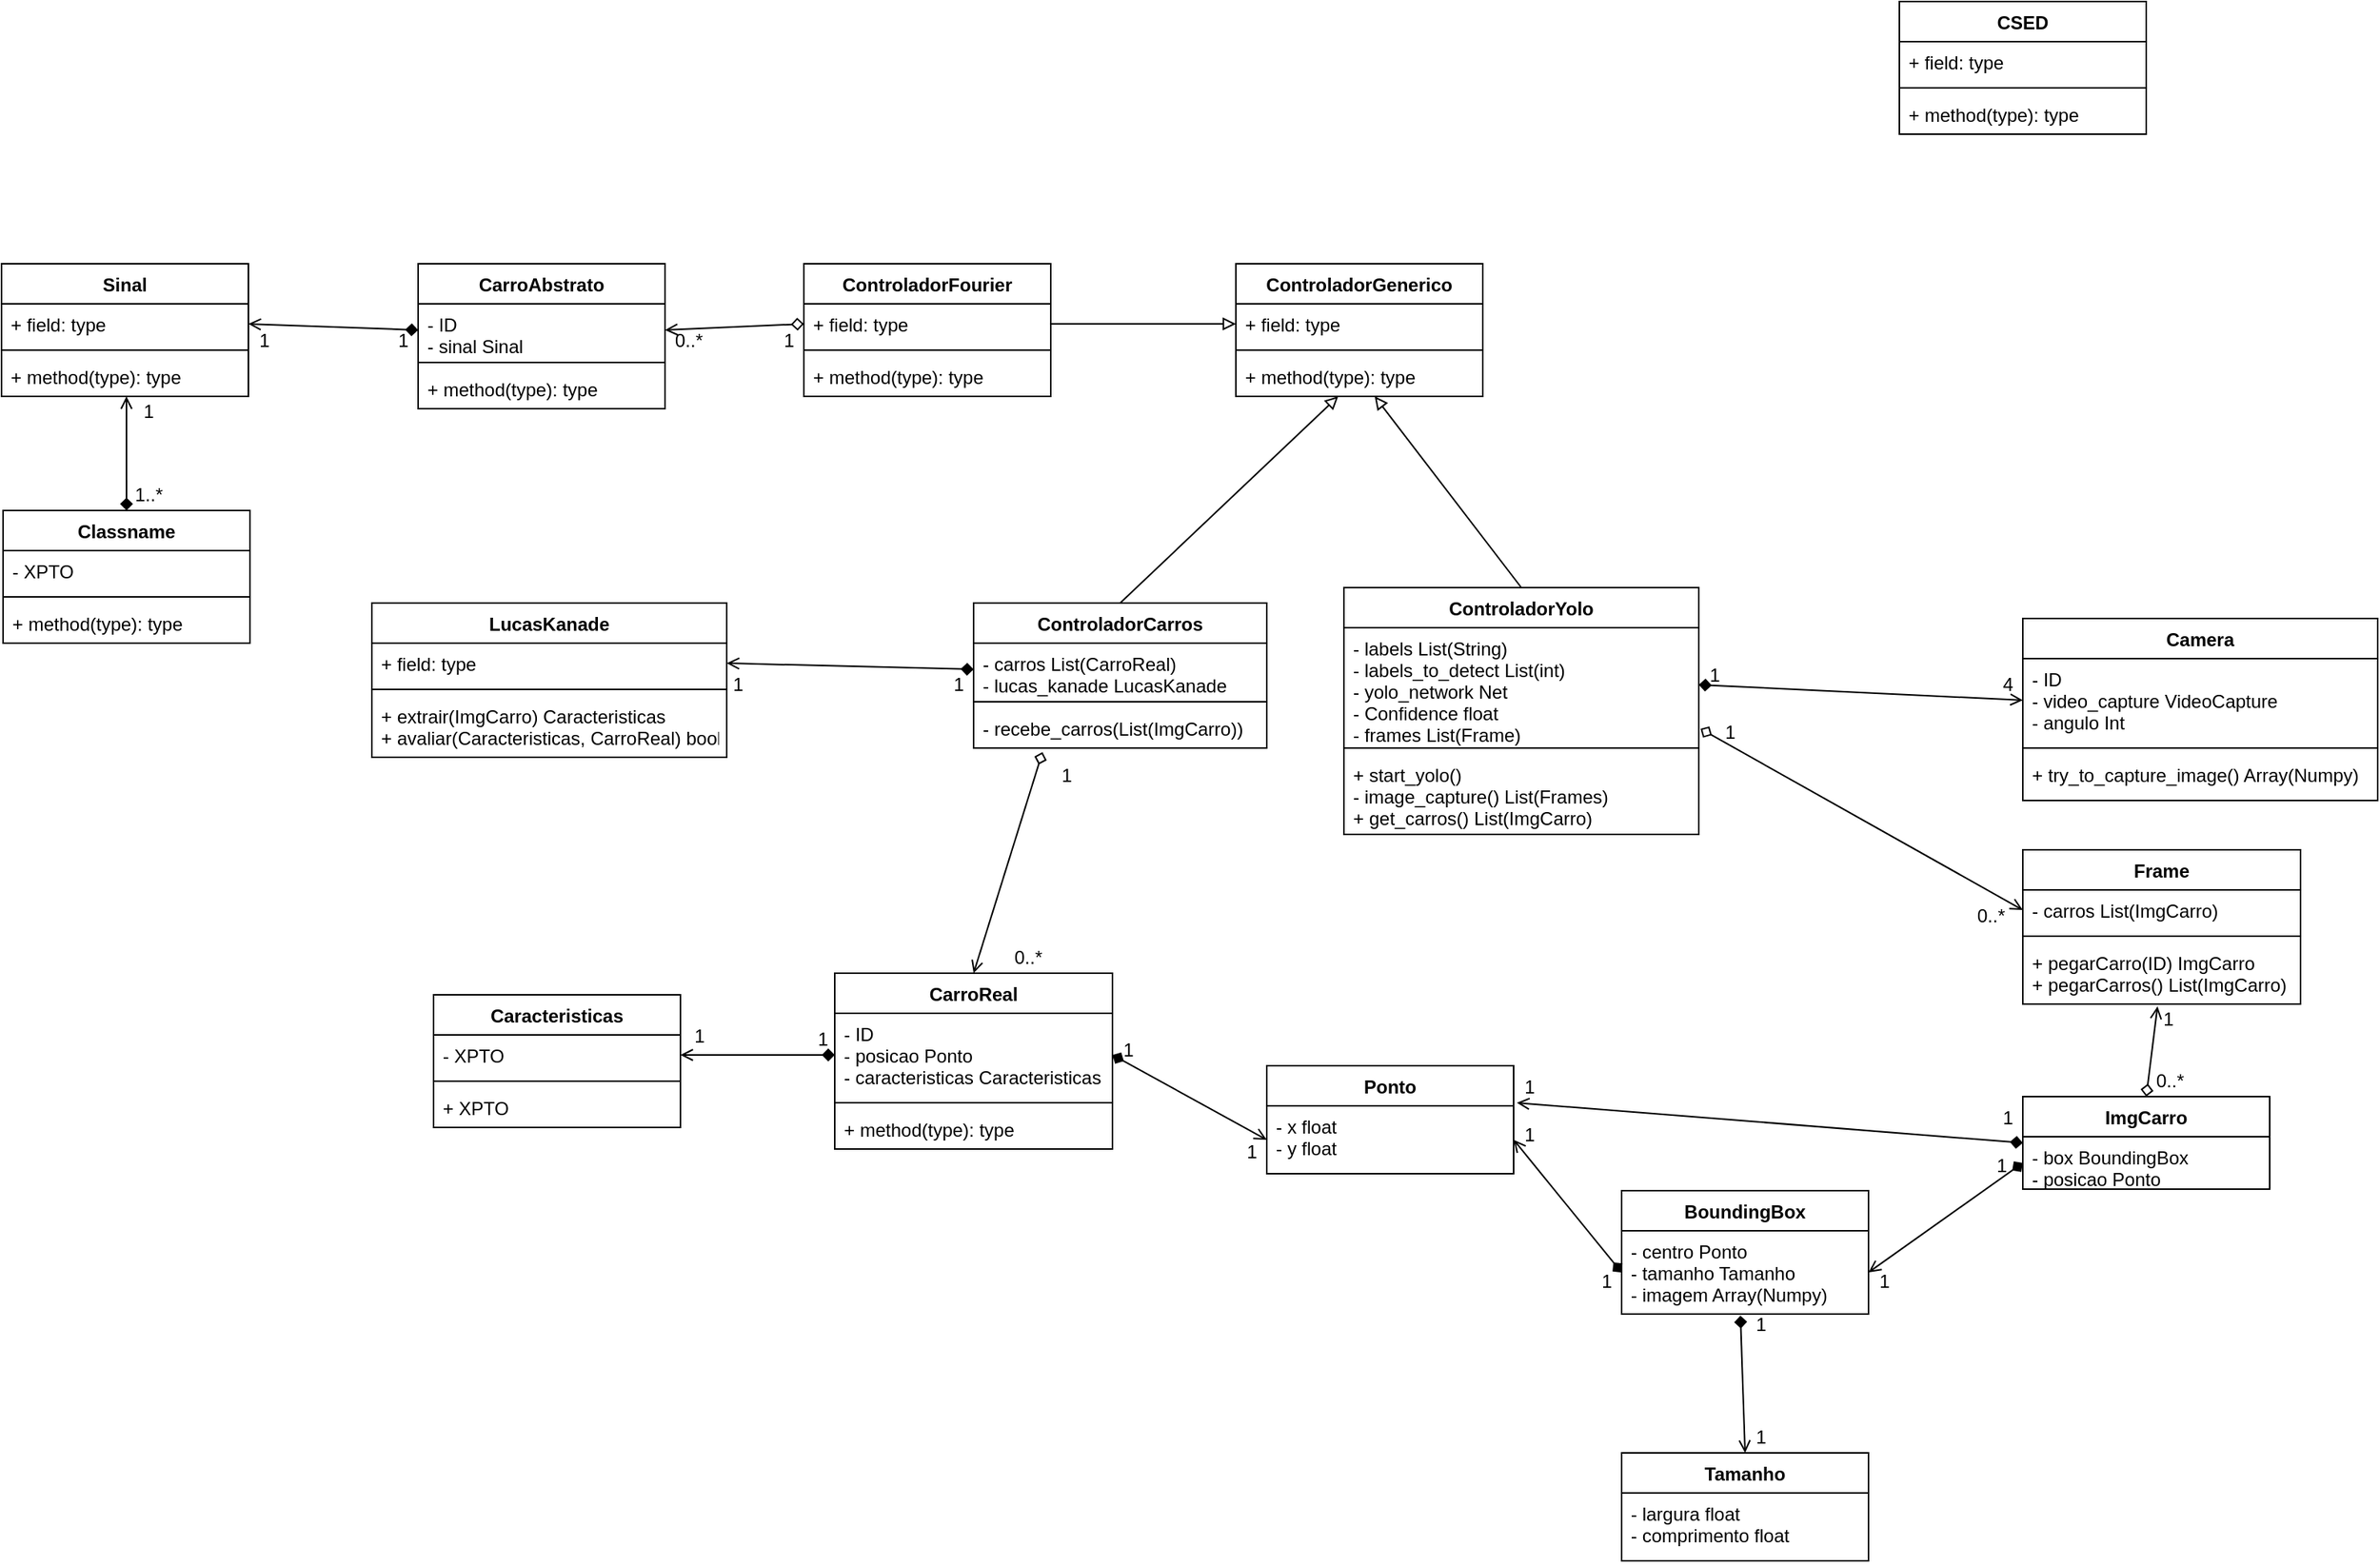 <mxfile version="12.9.8" type="device"><diagram id="0qH8XOUBLcok7UgPi_Ui" name="Page-1"><mxGraphModel dx="2331" dy="625" grid="1" gridSize="10" guides="1" tooltips="1" connect="1" arrows="1" fold="1" page="1" pageScale="1" pageWidth="827" pageHeight="1169" math="0" shadow="0"><root><mxCell id="0"/><mxCell id="1" parent="0"/><mxCell id="HvA_NzsAEeGe6Q5S6qce-77" style="edgeStyle=none;rounded=0;orthogonalLoop=1;jettySize=auto;html=1;exitX=0.5;exitY=0;exitDx=0;exitDy=0;endArrow=block;endFill=0;" parent="1" source="VKkHMFTxKapnzyJlalSX-1" target="HvA_NzsAEeGe6Q5S6qce-50" edge="1"><mxGeometry relative="1" as="geometry"/></mxCell><mxCell id="VKkHMFTxKapnzyJlalSX-1" value="ControladorYolo" style="swimlane;fontStyle=1;align=center;verticalAlign=top;childLayout=stackLayout;horizontal=1;startSize=26;horizontalStack=0;resizeParent=1;resizeParentMax=0;resizeLast=0;collapsible=1;marginBottom=0;" parent="1" vertex="1"><mxGeometry x="260" y="430" width="230" height="160" as="geometry"/></mxCell><mxCell id="VKkHMFTxKapnzyJlalSX-2" value="- labels List(String)&#10;- labels_to_detect List(int)&#10;- yolo_network Net&#10;- Confidence float&#10;- frames List(Frame)" style="text;strokeColor=none;fillColor=none;align=left;verticalAlign=top;spacingLeft=4;spacingRight=4;overflow=hidden;rotatable=0;points=[[0,0.5],[1,0.5]];portConstraint=eastwest;" parent="VKkHMFTxKapnzyJlalSX-1" vertex="1"><mxGeometry y="26" width="230" height="74" as="geometry"/></mxCell><mxCell id="VKkHMFTxKapnzyJlalSX-3" value="" style="line;strokeWidth=1;fillColor=none;align=left;verticalAlign=middle;spacingTop=-1;spacingLeft=3;spacingRight=3;rotatable=0;labelPosition=right;points=[];portConstraint=eastwest;" parent="VKkHMFTxKapnzyJlalSX-1" vertex="1"><mxGeometry y="100" width="230" height="8" as="geometry"/></mxCell><mxCell id="VKkHMFTxKapnzyJlalSX-4" value="+ start_yolo()&#10;- image_capture() List(Frames)&#10;+ get_carros() List(ImgCarro)" style="text;strokeColor=none;fillColor=none;align=left;verticalAlign=top;spacingLeft=4;spacingRight=4;overflow=hidden;rotatable=0;points=[[0,0.5],[1,0.5]];portConstraint=eastwest;" parent="VKkHMFTxKapnzyJlalSX-1" vertex="1"><mxGeometry y="108" width="230" height="52" as="geometry"/></mxCell><mxCell id="HvA_NzsAEeGe6Q5S6qce-78" style="edgeStyle=none;rounded=0;orthogonalLoop=1;jettySize=auto;html=1;exitX=0.5;exitY=0;exitDx=0;exitDy=0;endArrow=block;endFill=0;" parent="1" source="HvA_NzsAEeGe6Q5S6qce-55" target="HvA_NzsAEeGe6Q5S6qce-50" edge="1"><mxGeometry relative="1" as="geometry"/></mxCell><mxCell id="HvA_NzsAEeGe6Q5S6qce-55" value="ControladorCarros" style="swimlane;fontStyle=1;align=center;verticalAlign=top;childLayout=stackLayout;horizontal=1;startSize=26;horizontalStack=0;resizeParent=1;resizeParentMax=0;resizeLast=0;collapsible=1;marginBottom=0;" parent="1" vertex="1"><mxGeometry x="20" y="440" width="190" height="94" as="geometry"/></mxCell><mxCell id="HvA_NzsAEeGe6Q5S6qce-56" value="- carros List(CarroReal)&#10;- lucas_kanade LucasKanade" style="text;strokeColor=none;fillColor=none;align=left;verticalAlign=top;spacingLeft=4;spacingRight=4;overflow=hidden;rotatable=0;points=[[0,0.5],[1,0.5]];portConstraint=eastwest;" parent="HvA_NzsAEeGe6Q5S6qce-55" vertex="1"><mxGeometry y="26" width="190" height="34" as="geometry"/></mxCell><mxCell id="HvA_NzsAEeGe6Q5S6qce-57" value="" style="line;strokeWidth=1;fillColor=none;align=left;verticalAlign=middle;spacingTop=-1;spacingLeft=3;spacingRight=3;rotatable=0;labelPosition=right;points=[];portConstraint=eastwest;" parent="HvA_NzsAEeGe6Q5S6qce-55" vertex="1"><mxGeometry y="60" width="190" height="8" as="geometry"/></mxCell><mxCell id="HvA_NzsAEeGe6Q5S6qce-58" value="- recebe_carros(List(ImgCarro))" style="text;strokeColor=none;fillColor=none;align=left;verticalAlign=top;spacingLeft=4;spacingRight=4;overflow=hidden;rotatable=0;points=[[0,0.5],[1,0.5]];portConstraint=eastwest;" parent="HvA_NzsAEeGe6Q5S6qce-55" vertex="1"><mxGeometry y="68" width="190" height="26" as="geometry"/></mxCell><mxCell id="HvA_NzsAEeGe6Q5S6qce-9" value="Camera" style="swimlane;fontStyle=1;align=center;verticalAlign=top;childLayout=stackLayout;horizontal=1;startSize=26;horizontalStack=0;resizeParent=1;resizeParentMax=0;resizeLast=0;collapsible=1;marginBottom=0;" parent="1" vertex="1"><mxGeometry x="700" y="450" width="230" height="118" as="geometry"/></mxCell><mxCell id="HvA_NzsAEeGe6Q5S6qce-10" value="- ID&#10;- video_capture VideoCapture&#10;- angulo Int" style="text;strokeColor=none;fillColor=none;align=left;verticalAlign=top;spacingLeft=4;spacingRight=4;overflow=hidden;rotatable=0;points=[[0,0.5],[1,0.5]];portConstraint=eastwest;" parent="HvA_NzsAEeGe6Q5S6qce-9" vertex="1"><mxGeometry y="26" width="230" height="54" as="geometry"/></mxCell><mxCell id="HvA_NzsAEeGe6Q5S6qce-11" value="" style="line;strokeWidth=1;fillColor=none;align=left;verticalAlign=middle;spacingTop=-1;spacingLeft=3;spacingRight=3;rotatable=0;labelPosition=right;points=[];portConstraint=eastwest;" parent="HvA_NzsAEeGe6Q5S6qce-9" vertex="1"><mxGeometry y="80" width="230" height="8" as="geometry"/></mxCell><mxCell id="HvA_NzsAEeGe6Q5S6qce-12" value="+ try_to_capture_image() Array(Numpy)" style="text;strokeColor=none;fillColor=none;align=left;verticalAlign=top;spacingLeft=4;spacingRight=4;overflow=hidden;rotatable=0;points=[[0,0.5],[1,0.5]];portConstraint=eastwest;" parent="HvA_NzsAEeGe6Q5S6qce-9" vertex="1"><mxGeometry y="88" width="230" height="30" as="geometry"/></mxCell><mxCell id="HvA_NzsAEeGe6Q5S6qce-5" value="Frame" style="swimlane;fontStyle=1;align=center;verticalAlign=top;childLayout=stackLayout;horizontal=1;startSize=26;horizontalStack=0;resizeParent=1;resizeParentMax=0;resizeLast=0;collapsible=1;marginBottom=0;" parent="1" vertex="1"><mxGeometry x="700" y="600" width="180" height="100" as="geometry"/></mxCell><mxCell id="HvA_NzsAEeGe6Q5S6qce-6" value="- carros List(ImgCarro)" style="text;strokeColor=none;fillColor=none;align=left;verticalAlign=top;spacingLeft=4;spacingRight=4;overflow=hidden;rotatable=0;points=[[0,0.5],[1,0.5]];portConstraint=eastwest;" parent="HvA_NzsAEeGe6Q5S6qce-5" vertex="1"><mxGeometry y="26" width="180" height="26" as="geometry"/></mxCell><mxCell id="HvA_NzsAEeGe6Q5S6qce-7" value="" style="line;strokeWidth=1;fillColor=none;align=left;verticalAlign=middle;spacingTop=-1;spacingLeft=3;spacingRight=3;rotatable=0;labelPosition=right;points=[];portConstraint=eastwest;" parent="HvA_NzsAEeGe6Q5S6qce-5" vertex="1"><mxGeometry y="52" width="180" height="8" as="geometry"/></mxCell><mxCell id="HvA_NzsAEeGe6Q5S6qce-8" value="+ pegarCarro(ID) ImgCarro&#10;+ pegarCarros() List(ImgCarro)&#10;&#10;" style="text;strokeColor=none;fillColor=none;align=left;verticalAlign=top;spacingLeft=4;spacingRight=4;overflow=hidden;rotatable=0;points=[[0,0.5],[1,0.5]];portConstraint=eastwest;" parent="HvA_NzsAEeGe6Q5S6qce-5" vertex="1"><mxGeometry y="60" width="180" height="40" as="geometry"/></mxCell><mxCell id="HvA_NzsAEeGe6Q5S6qce-70" style="edgeStyle=none;rounded=0;orthogonalLoop=1;jettySize=auto;html=1;exitX=0.5;exitY=0;exitDx=0;exitDy=0;entryX=0.485;entryY=1.038;entryDx=0;entryDy=0;entryPerimeter=0;endArrow=open;endFill=0;startArrow=diamond;startFill=0;" parent="1" source="HvA_NzsAEeGe6Q5S6qce-14" target="HvA_NzsAEeGe6Q5S6qce-8" edge="1"><mxGeometry relative="1" as="geometry"/></mxCell><mxCell id="bfRXDemxdwKc1osgqSzj-20" style="rounded=0;orthogonalLoop=1;jettySize=auto;html=1;exitX=0;exitY=0.5;exitDx=0;exitDy=0;entryX=1.013;entryY=-0.045;entryDx=0;entryDy=0;entryPerimeter=0;startArrow=diamond;startFill=1;endArrow=open;endFill=0;" edge="1" parent="1" source="HvA_NzsAEeGe6Q5S6qce-14" target="HvA_NzsAEeGe6Q5S6qce-31"><mxGeometry relative="1" as="geometry"/></mxCell><mxCell id="HvA_NzsAEeGe6Q5S6qce-14" value="ImgCarro" style="swimlane;fontStyle=1;align=center;verticalAlign=top;childLayout=stackLayout;horizontal=1;startSize=26;horizontalStack=0;resizeParent=1;resizeParentMax=0;resizeLast=0;collapsible=1;marginBottom=0;" parent="1" vertex="1"><mxGeometry x="700" y="760" width="160" height="60" as="geometry"/></mxCell><mxCell id="HvA_NzsAEeGe6Q5S6qce-15" value="- box BoundingBox&#10;- posicao Ponto" style="text;strokeColor=none;fillColor=none;align=left;verticalAlign=top;spacingLeft=4;spacingRight=4;overflow=hidden;rotatable=0;points=[[0,0.5],[1,0.5]];portConstraint=eastwest;" parent="HvA_NzsAEeGe6Q5S6qce-14" vertex="1"><mxGeometry y="26" width="160" height="34" as="geometry"/></mxCell><mxCell id="HvA_NzsAEeGe6Q5S6qce-68" style="edgeStyle=none;rounded=0;orthogonalLoop=1;jettySize=auto;html=1;exitX=1;exitY=0.5;exitDx=0;exitDy=0;entryX=0;entryY=0.5;entryDx=0;entryDy=0;endArrow=open;endFill=0;startArrow=diamond;startFill=1;" parent="1" source="VKkHMFTxKapnzyJlalSX-2" target="HvA_NzsAEeGe6Q5S6qce-10" edge="1"><mxGeometry relative="1" as="geometry"/></mxCell><mxCell id="HvA_NzsAEeGe6Q5S6qce-69" style="edgeStyle=none;rounded=0;orthogonalLoop=1;jettySize=auto;html=1;exitX=1.005;exitY=0.886;exitDx=0;exitDy=0;entryX=0;entryY=0.5;entryDx=0;entryDy=0;exitPerimeter=0;endArrow=open;endFill=0;startArrow=diamond;startFill=0;" parent="1" source="VKkHMFTxKapnzyJlalSX-2" target="HvA_NzsAEeGe6Q5S6qce-6" edge="1"><mxGeometry relative="1" as="geometry"/></mxCell><mxCell id="HvA_NzsAEeGe6Q5S6qce-71" style="edgeStyle=none;rounded=0;orthogonalLoop=1;jettySize=auto;html=1;exitX=0.5;exitY=0;exitDx=0;exitDy=0;entryX=0.235;entryY=1.103;entryDx=0;entryDy=0;entryPerimeter=0;endArrow=diamond;endFill=0;startArrow=open;startFill=0;" parent="1" source="HvA_NzsAEeGe6Q5S6qce-18" target="HvA_NzsAEeGe6Q5S6qce-58" edge="1"><mxGeometry relative="1" as="geometry"/></mxCell><mxCell id="HvA_NzsAEeGe6Q5S6qce-18" value="CarroReal" style="swimlane;fontStyle=1;align=center;verticalAlign=top;childLayout=stackLayout;horizontal=1;startSize=26;horizontalStack=0;resizeParent=1;resizeParentMax=0;resizeLast=0;collapsible=1;marginBottom=0;" parent="1" vertex="1"><mxGeometry x="-70" y="680" width="180" height="114" as="geometry"/></mxCell><mxCell id="HvA_NzsAEeGe6Q5S6qce-19" value="- ID&#10;- posicao Ponto&#10;- caracteristicas Caracteristicas" style="text;strokeColor=none;fillColor=none;align=left;verticalAlign=top;spacingLeft=4;spacingRight=4;overflow=hidden;rotatable=0;points=[[0,0.5],[1,0.5]];portConstraint=eastwest;" parent="HvA_NzsAEeGe6Q5S6qce-18" vertex="1"><mxGeometry y="26" width="180" height="54" as="geometry"/></mxCell><mxCell id="HvA_NzsAEeGe6Q5S6qce-20" value="" style="line;strokeWidth=1;fillColor=none;align=left;verticalAlign=middle;spacingTop=-1;spacingLeft=3;spacingRight=3;rotatable=0;labelPosition=right;points=[];portConstraint=eastwest;" parent="HvA_NzsAEeGe6Q5S6qce-18" vertex="1"><mxGeometry y="80" width="180" height="8" as="geometry"/></mxCell><mxCell id="HvA_NzsAEeGe6Q5S6qce-21" value="+ method(type): type" style="text;strokeColor=none;fillColor=none;align=left;verticalAlign=top;spacingLeft=4;spacingRight=4;overflow=hidden;rotatable=0;points=[[0,0.5],[1,0.5]];portConstraint=eastwest;" parent="HvA_NzsAEeGe6Q5S6qce-18" vertex="1"><mxGeometry y="88" width="180" height="26" as="geometry"/></mxCell><mxCell id="HvA_NzsAEeGe6Q5S6qce-75" style="edgeStyle=none;rounded=0;orthogonalLoop=1;jettySize=auto;html=1;exitX=0;exitY=0.5;exitDx=0;exitDy=0;entryX=1;entryY=0.5;entryDx=0;entryDy=0;endArrow=open;endFill=0;startArrow=diamond;startFill=1;" parent="1" source="HvA_NzsAEeGe6Q5S6qce-56" target="HvA_NzsAEeGe6Q5S6qce-35" edge="1"><mxGeometry relative="1" as="geometry"/></mxCell><mxCell id="HvA_NzsAEeGe6Q5S6qce-47" value="ControladorGenerico" style="swimlane;fontStyle=1;align=center;verticalAlign=top;childLayout=stackLayout;horizontal=1;startSize=26;horizontalStack=0;resizeParent=1;resizeParentMax=0;resizeLast=0;collapsible=1;marginBottom=0;" parent="1" vertex="1"><mxGeometry x="190" y="220" width="160" height="86" as="geometry"/></mxCell><mxCell id="HvA_NzsAEeGe6Q5S6qce-48" value="+ field: type" style="text;strokeColor=none;fillColor=none;align=left;verticalAlign=top;spacingLeft=4;spacingRight=4;overflow=hidden;rotatable=0;points=[[0,0.5],[1,0.5]];portConstraint=eastwest;" parent="HvA_NzsAEeGe6Q5S6qce-47" vertex="1"><mxGeometry y="26" width="160" height="26" as="geometry"/></mxCell><mxCell id="HvA_NzsAEeGe6Q5S6qce-49" value="" style="line;strokeWidth=1;fillColor=none;align=left;verticalAlign=middle;spacingTop=-1;spacingLeft=3;spacingRight=3;rotatable=0;labelPosition=right;points=[];portConstraint=eastwest;" parent="HvA_NzsAEeGe6Q5S6qce-47" vertex="1"><mxGeometry y="52" width="160" height="8" as="geometry"/></mxCell><mxCell id="HvA_NzsAEeGe6Q5S6qce-50" value="+ method(type): type" style="text;strokeColor=none;fillColor=none;align=left;verticalAlign=top;spacingLeft=4;spacingRight=4;overflow=hidden;rotatable=0;points=[[0,0.5],[1,0.5]];portConstraint=eastwest;" parent="HvA_NzsAEeGe6Q5S6qce-47" vertex="1"><mxGeometry y="60" width="160" height="26" as="geometry"/></mxCell><mxCell id="HvA_NzsAEeGe6Q5S6qce-79" style="edgeStyle=none;rounded=0;orthogonalLoop=1;jettySize=auto;html=1;exitX=0;exitY=0.5;exitDx=0;exitDy=0;entryX=1;entryY=0.5;entryDx=0;entryDy=0;startArrow=diamond;startFill=1;endArrow=open;endFill=0;" parent="1" source="HvA_NzsAEeGe6Q5S6qce-110" target="HvA_NzsAEeGe6Q5S6qce-31" edge="1"><mxGeometry relative="1" as="geometry"/></mxCell><mxCell id="HvA_NzsAEeGe6Q5S6qce-80" style="edgeStyle=none;rounded=0;orthogonalLoop=1;jettySize=auto;html=1;exitX=0;exitY=0.5;exitDx=0;exitDy=0;entryX=1;entryY=0.5;entryDx=0;entryDy=0;endArrow=diamond;endFill=1;startArrow=open;startFill=0;" parent="1" source="HvA_NzsAEeGe6Q5S6qce-31" target="HvA_NzsAEeGe6Q5S6qce-19" edge="1"><mxGeometry relative="1" as="geometry"/></mxCell><mxCell id="HvA_NzsAEeGe6Q5S6qce-22" value="ControladorFourier" style="swimlane;fontStyle=1;align=center;verticalAlign=top;childLayout=stackLayout;horizontal=1;startSize=26;horizontalStack=0;resizeParent=1;resizeParentMax=0;resizeLast=0;collapsible=1;marginBottom=0;" parent="1" vertex="1"><mxGeometry x="-90" y="220" width="160" height="86" as="geometry"/></mxCell><mxCell id="HvA_NzsAEeGe6Q5S6qce-23" value="+ field: type" style="text;strokeColor=none;fillColor=none;align=left;verticalAlign=top;spacingLeft=4;spacingRight=4;overflow=hidden;rotatable=0;points=[[0,0.5],[1,0.5]];portConstraint=eastwest;" parent="HvA_NzsAEeGe6Q5S6qce-22" vertex="1"><mxGeometry y="26" width="160" height="26" as="geometry"/></mxCell><mxCell id="HvA_NzsAEeGe6Q5S6qce-24" value="" style="line;strokeWidth=1;fillColor=none;align=left;verticalAlign=middle;spacingTop=-1;spacingLeft=3;spacingRight=3;rotatable=0;labelPosition=right;points=[];portConstraint=eastwest;" parent="HvA_NzsAEeGe6Q5S6qce-22" vertex="1"><mxGeometry y="52" width="160" height="8" as="geometry"/></mxCell><mxCell id="HvA_NzsAEeGe6Q5S6qce-25" value="+ method(type): type" style="text;strokeColor=none;fillColor=none;align=left;verticalAlign=top;spacingLeft=4;spacingRight=4;overflow=hidden;rotatable=0;points=[[0,0.5],[1,0.5]];portConstraint=eastwest;" parent="HvA_NzsAEeGe6Q5S6qce-22" vertex="1"><mxGeometry y="60" width="160" height="26" as="geometry"/></mxCell><mxCell id="HvA_NzsAEeGe6Q5S6qce-81" style="edgeStyle=none;rounded=0;orthogonalLoop=1;jettySize=auto;html=1;exitX=0;exitY=0.5;exitDx=0;exitDy=0;entryX=1;entryY=0.5;entryDx=0;entryDy=0;endArrow=none;endFill=0;startArrow=block;startFill=0;" parent="1" source="HvA_NzsAEeGe6Q5S6qce-48" target="HvA_NzsAEeGe6Q5S6qce-23" edge="1"><mxGeometry relative="1" as="geometry"/></mxCell><mxCell id="HvA_NzsAEeGe6Q5S6qce-26" value="Sinal" style="swimlane;fontStyle=1;align=center;verticalAlign=top;childLayout=stackLayout;horizontal=1;startSize=26;horizontalStack=0;resizeParent=1;resizeParentMax=0;resizeLast=0;collapsible=1;marginBottom=0;" parent="1" vertex="1"><mxGeometry x="-610" y="220" width="160" height="86" as="geometry"/></mxCell><mxCell id="HvA_NzsAEeGe6Q5S6qce-27" value="+ field: type" style="text;strokeColor=none;fillColor=none;align=left;verticalAlign=top;spacingLeft=4;spacingRight=4;overflow=hidden;rotatable=0;points=[[0,0.5],[1,0.5]];portConstraint=eastwest;" parent="HvA_NzsAEeGe6Q5S6qce-26" vertex="1"><mxGeometry y="26" width="160" height="26" as="geometry"/></mxCell><mxCell id="HvA_NzsAEeGe6Q5S6qce-28" value="" style="line;strokeWidth=1;fillColor=none;align=left;verticalAlign=middle;spacingTop=-1;spacingLeft=3;spacingRight=3;rotatable=0;labelPosition=right;points=[];portConstraint=eastwest;" parent="HvA_NzsAEeGe6Q5S6qce-26" vertex="1"><mxGeometry y="52" width="160" height="8" as="geometry"/></mxCell><mxCell id="HvA_NzsAEeGe6Q5S6qce-29" value="+ method(type): type" style="text;strokeColor=none;fillColor=none;align=left;verticalAlign=top;spacingLeft=4;spacingRight=4;overflow=hidden;rotatable=0;points=[[0,0.5],[1,0.5]];portConstraint=eastwest;" parent="HvA_NzsAEeGe6Q5S6qce-26" vertex="1"><mxGeometry y="60" width="160" height="26" as="geometry"/></mxCell><mxCell id="HvA_NzsAEeGe6Q5S6qce-82" value="CarroAbstrato" style="swimlane;fontStyle=1;align=center;verticalAlign=top;childLayout=stackLayout;horizontal=1;startSize=26;horizontalStack=0;resizeParent=1;resizeParentMax=0;resizeLast=0;collapsible=1;marginBottom=0;" parent="1" vertex="1"><mxGeometry x="-340" y="220" width="160" height="94" as="geometry"/></mxCell><mxCell id="HvA_NzsAEeGe6Q5S6qce-83" value="- ID&#10;- sinal Sinal" style="text;strokeColor=none;fillColor=none;align=left;verticalAlign=top;spacingLeft=4;spacingRight=4;overflow=hidden;rotatable=0;points=[[0,0.5],[1,0.5]];portConstraint=eastwest;" parent="HvA_NzsAEeGe6Q5S6qce-82" vertex="1"><mxGeometry y="26" width="160" height="34" as="geometry"/></mxCell><mxCell id="HvA_NzsAEeGe6Q5S6qce-84" value="" style="line;strokeWidth=1;fillColor=none;align=left;verticalAlign=middle;spacingTop=-1;spacingLeft=3;spacingRight=3;rotatable=0;labelPosition=right;points=[];portConstraint=eastwest;" parent="HvA_NzsAEeGe6Q5S6qce-82" vertex="1"><mxGeometry y="60" width="160" height="8" as="geometry"/></mxCell><mxCell id="HvA_NzsAEeGe6Q5S6qce-85" value="+ method(type): type" style="text;strokeColor=none;fillColor=none;align=left;verticalAlign=top;spacingLeft=4;spacingRight=4;overflow=hidden;rotatable=0;points=[[0,0.5],[1,0.5]];portConstraint=eastwest;" parent="HvA_NzsAEeGe6Q5S6qce-82" vertex="1"><mxGeometry y="68" width="160" height="26" as="geometry"/></mxCell><mxCell id="HvA_NzsAEeGe6Q5S6qce-86" style="edgeStyle=none;rounded=0;orthogonalLoop=1;jettySize=auto;html=1;exitX=0;exitY=0.5;exitDx=0;exitDy=0;entryX=1;entryY=0.5;entryDx=0;entryDy=0;endArrow=open;endFill=0;startArrow=diamond;startFill=0;" parent="1" source="HvA_NzsAEeGe6Q5S6qce-23" target="HvA_NzsAEeGe6Q5S6qce-83" edge="1"><mxGeometry relative="1" as="geometry"/></mxCell><mxCell id="HvA_NzsAEeGe6Q5S6qce-87" style="edgeStyle=none;rounded=0;orthogonalLoop=1;jettySize=auto;html=1;exitX=0;exitY=0.5;exitDx=0;exitDy=0;entryX=1;entryY=0.5;entryDx=0;entryDy=0;endArrow=open;endFill=0;startArrow=diamond;startFill=1;" parent="1" source="HvA_NzsAEeGe6Q5S6qce-83" target="HvA_NzsAEeGe6Q5S6qce-27" edge="1"><mxGeometry relative="1" as="geometry"/></mxCell><mxCell id="HvA_NzsAEeGe6Q5S6qce-51" value="CSED" style="swimlane;fontStyle=1;align=center;verticalAlign=top;childLayout=stackLayout;horizontal=1;startSize=26;horizontalStack=0;resizeParent=1;resizeParentMax=0;resizeLast=0;collapsible=1;marginBottom=0;" parent="1" vertex="1"><mxGeometry x="620" y="50" width="160" height="86" as="geometry"/></mxCell><mxCell id="HvA_NzsAEeGe6Q5S6qce-52" value="+ field: type" style="text;strokeColor=none;fillColor=none;align=left;verticalAlign=top;spacingLeft=4;spacingRight=4;overflow=hidden;rotatable=0;points=[[0,0.5],[1,0.5]];portConstraint=eastwest;" parent="HvA_NzsAEeGe6Q5S6qce-51" vertex="1"><mxGeometry y="26" width="160" height="26" as="geometry"/></mxCell><mxCell id="HvA_NzsAEeGe6Q5S6qce-53" value="" style="line;strokeWidth=1;fillColor=none;align=left;verticalAlign=middle;spacingTop=-1;spacingLeft=3;spacingRight=3;rotatable=0;labelPosition=right;points=[];portConstraint=eastwest;" parent="HvA_NzsAEeGe6Q5S6qce-51" vertex="1"><mxGeometry y="52" width="160" height="8" as="geometry"/></mxCell><mxCell id="HvA_NzsAEeGe6Q5S6qce-54" value="+ method(type): type" style="text;strokeColor=none;fillColor=none;align=left;verticalAlign=top;spacingLeft=4;spacingRight=4;overflow=hidden;rotatable=0;points=[[0,0.5],[1,0.5]];portConstraint=eastwest;" parent="HvA_NzsAEeGe6Q5S6qce-51" vertex="1"><mxGeometry y="60" width="160" height="26" as="geometry"/></mxCell><mxCell id="HvA_NzsAEeGe6Q5S6qce-88" value="1" style="text;html=1;align=center;verticalAlign=middle;resizable=0;points=[];autosize=1;" parent="1" vertex="1"><mxGeometry x="490" y="477" width="20" height="20" as="geometry"/></mxCell><mxCell id="HvA_NzsAEeGe6Q5S6qce-89" value="4" style="text;html=1;align=center;verticalAlign=middle;resizable=0;points=[];autosize=1;" parent="1" vertex="1"><mxGeometry x="680" y="483" width="20" height="20" as="geometry"/></mxCell><mxCell id="HvA_NzsAEeGe6Q5S6qce-90" value="1" style="text;html=1;align=center;verticalAlign=middle;resizable=0;points=[];autosize=1;" parent="1" vertex="1"><mxGeometry x="500" y="514" width="20" height="20" as="geometry"/></mxCell><mxCell id="HvA_NzsAEeGe6Q5S6qce-91" value="0..*" style="text;html=1;align=center;verticalAlign=middle;resizable=0;points=[];autosize=1;" parent="1" vertex="1"><mxGeometry x="664" y="633" width="30" height="20" as="geometry"/></mxCell><mxCell id="HvA_NzsAEeGe6Q5S6qce-92" value="1" style="text;html=1;align=center;verticalAlign=middle;resizable=0;points=[];autosize=1;" parent="1" vertex="1"><mxGeometry x="784" y="700" width="20" height="20" as="geometry"/></mxCell><mxCell id="HvA_NzsAEeGe6Q5S6qce-93" value="0..*" style="text;html=1;align=center;verticalAlign=middle;resizable=0;points=[];autosize=1;" parent="1" vertex="1"><mxGeometry x="780" y="740" width="30" height="20" as="geometry"/></mxCell><mxCell id="HvA_NzsAEeGe6Q5S6qce-34" value="LucasKanade" style="swimlane;fontStyle=1;align=center;verticalAlign=top;childLayout=stackLayout;horizontal=1;startSize=26;horizontalStack=0;resizeParent=1;resizeParentMax=0;resizeLast=0;collapsible=1;marginBottom=0;" parent="1" vertex="1"><mxGeometry x="-370" y="440" width="230" height="100" as="geometry"/></mxCell><mxCell id="HvA_NzsAEeGe6Q5S6qce-35" value="+ field: type" style="text;strokeColor=none;fillColor=none;align=left;verticalAlign=top;spacingLeft=4;spacingRight=4;overflow=hidden;rotatable=0;points=[[0,0.5],[1,0.5]];portConstraint=eastwest;" parent="HvA_NzsAEeGe6Q5S6qce-34" vertex="1"><mxGeometry y="26" width="230" height="26" as="geometry"/></mxCell><mxCell id="HvA_NzsAEeGe6Q5S6qce-36" value="" style="line;strokeWidth=1;fillColor=none;align=left;verticalAlign=middle;spacingTop=-1;spacingLeft=3;spacingRight=3;rotatable=0;labelPosition=right;points=[];portConstraint=eastwest;" parent="HvA_NzsAEeGe6Q5S6qce-34" vertex="1"><mxGeometry y="52" width="230" height="8" as="geometry"/></mxCell><mxCell id="HvA_NzsAEeGe6Q5S6qce-37" value="+ extrair(ImgCarro) Caracteristicas&#10;+ avaliar(Caracteristicas, CarroReal) bool" style="text;strokeColor=none;fillColor=none;align=left;verticalAlign=top;spacingLeft=4;spacingRight=4;overflow=hidden;rotatable=0;points=[[0,0.5],[1,0.5]];portConstraint=eastwest;" parent="HvA_NzsAEeGe6Q5S6qce-34" vertex="1"><mxGeometry y="60" width="230" height="40" as="geometry"/></mxCell><mxCell id="HvA_NzsAEeGe6Q5S6qce-95" value="1" style="text;html=1;align=center;verticalAlign=middle;resizable=0;points=[];autosize=1;" parent="1" vertex="1"><mxGeometry x="370" y="775" width="20" height="20" as="geometry"/></mxCell><mxCell id="HvA_NzsAEeGe6Q5S6qce-96" value="1" style="text;html=1;align=center;verticalAlign=middle;resizable=0;points=[];autosize=1;" parent="1" vertex="1"><mxGeometry x="110" y="720" width="20" height="20" as="geometry"/></mxCell><mxCell id="HvA_NzsAEeGe6Q5S6qce-97" value="1" style="text;html=1;align=center;verticalAlign=middle;resizable=0;points=[];autosize=1;" parent="1" vertex="1"><mxGeometry x="190" y="786" width="20" height="20" as="geometry"/></mxCell><mxCell id="HvA_NzsAEeGe6Q5S6qce-98" value="1" style="text;html=1;align=center;verticalAlign=middle;resizable=0;points=[];autosize=1;" parent="1" vertex="1"><mxGeometry x="70" y="542" width="20" height="20" as="geometry"/></mxCell><mxCell id="HvA_NzsAEeGe6Q5S6qce-99" value="0..*" style="text;html=1;align=center;verticalAlign=middle;resizable=0;points=[];autosize=1;" parent="1" vertex="1"><mxGeometry x="40" y="660" width="30" height="20" as="geometry"/></mxCell><mxCell id="HvA_NzsAEeGe6Q5S6qce-101" value="1" style="text;html=1;align=center;verticalAlign=middle;resizable=0;points=[];autosize=1;" parent="1" vertex="1"><mxGeometry x="-143" y="483" width="20" height="20" as="geometry"/></mxCell><mxCell id="HvA_NzsAEeGe6Q5S6qce-103" value="1" style="text;html=1;align=center;verticalAlign=middle;resizable=0;points=[];autosize=1;" parent="1" vertex="1"><mxGeometry y="483" width="20" height="20" as="geometry"/></mxCell><mxCell id="HvA_NzsAEeGe6Q5S6qce-104" value="1" style="text;html=1;align=center;verticalAlign=middle;resizable=0;points=[];autosize=1;" parent="1" vertex="1"><mxGeometry x="-110" y="260" width="20" height="20" as="geometry"/></mxCell><mxCell id="HvA_NzsAEeGe6Q5S6qce-105" value="0..*" style="text;html=1;align=center;verticalAlign=middle;resizable=0;points=[];autosize=1;" parent="1" vertex="1"><mxGeometry x="-180" y="260" width="30" height="20" as="geometry"/></mxCell><mxCell id="HvA_NzsAEeGe6Q5S6qce-106" value="1" style="text;html=1;align=center;verticalAlign=middle;resizable=0;points=[];autosize=1;" parent="1" vertex="1"><mxGeometry x="-360" y="260" width="20" height="20" as="geometry"/></mxCell><mxCell id="HvA_NzsAEeGe6Q5S6qce-107" value="1" style="text;html=1;align=center;verticalAlign=middle;resizable=0;points=[];autosize=1;" parent="1" vertex="1"><mxGeometry x="-450" y="260" width="20" height="20" as="geometry"/></mxCell><mxCell id="HvA_NzsAEeGe6Q5S6qce-30" value="Ponto" style="swimlane;fontStyle=1;align=center;verticalAlign=top;childLayout=stackLayout;horizontal=1;startSize=26;horizontalStack=0;resizeParent=1;resizeParentMax=0;resizeLast=0;collapsible=1;marginBottom=0;" parent="1" vertex="1"><mxGeometry x="210" y="740" width="160" height="70" as="geometry"/></mxCell><mxCell id="HvA_NzsAEeGe6Q5S6qce-31" value="- x float&#10;- y float" style="text;strokeColor=none;fillColor=none;align=left;verticalAlign=top;spacingLeft=4;spacingRight=4;overflow=hidden;rotatable=0;points=[[0,0.5],[1,0.5]];portConstraint=eastwest;" parent="HvA_NzsAEeGe6Q5S6qce-30" vertex="1"><mxGeometry y="26" width="160" height="44" as="geometry"/></mxCell><mxCell id="HvA_NzsAEeGe6Q5S6qce-113" style="edgeStyle=none;rounded=0;orthogonalLoop=1;jettySize=auto;html=1;exitX=0;exitY=0.5;exitDx=0;exitDy=0;entryX=1;entryY=0.5;entryDx=0;entryDy=0;startArrow=diamond;startFill=1;endArrow=open;endFill=0;" parent="1" source="HvA_NzsAEeGe6Q5S6qce-15" target="HvA_NzsAEeGe6Q5S6qce-110" edge="1"><mxGeometry relative="1" as="geometry"/></mxCell><mxCell id="HvA_NzsAEeGe6Q5S6qce-114" value="1" style="text;html=1;align=center;verticalAlign=middle;resizable=0;points=[];autosize=1;" parent="1" vertex="1"><mxGeometry x="676" y="795" width="20" height="20" as="geometry"/></mxCell><mxCell id="HvA_NzsAEeGe6Q5S6qce-115" value="1" style="text;html=1;align=center;verticalAlign=middle;resizable=0;points=[];autosize=1;" parent="1" vertex="1"><mxGeometry x="600" y="870" width="20" height="20" as="geometry"/></mxCell><mxCell id="HvA_NzsAEeGe6Q5S6qce-116" value="1" style="text;html=1;align=center;verticalAlign=middle;resizable=0;points=[];autosize=1;" parent="1" vertex="1"><mxGeometry x="520" y="898" width="20" height="20" as="geometry"/></mxCell><mxCell id="HvA_NzsAEeGe6Q5S6qce-117" value="1" style="text;html=1;align=center;verticalAlign=middle;resizable=0;points=[];autosize=1;" parent="1" vertex="1"><mxGeometry x="520" y="971" width="20" height="20" as="geometry"/></mxCell><mxCell id="HvA_NzsAEeGe6Q5S6qce-120" style="edgeStyle=none;rounded=0;orthogonalLoop=1;jettySize=auto;html=1;exitX=0.5;exitY=0;exitDx=0;exitDy=0;entryX=-0.15;entryY=0.2;entryDx=0;entryDy=0;entryPerimeter=0;startArrow=open;startFill=0;endArrow=diamond;endFill=1;" parent="1" source="HvA_NzsAEeGe6Q5S6qce-118" target="HvA_NzsAEeGe6Q5S6qce-116" edge="1"><mxGeometry relative="1" as="geometry"><mxPoint x="512.48" y="925.676" as="targetPoint"/></mxGeometry></mxCell><mxCell id="bfRXDemxdwKc1osgqSzj-2" value="Caracteristicas" style="swimlane;fontStyle=1;align=center;verticalAlign=top;childLayout=stackLayout;horizontal=1;startSize=26;horizontalStack=0;resizeParent=1;resizeParentMax=0;resizeLast=0;collapsible=1;marginBottom=0;" vertex="1" parent="1"><mxGeometry x="-330" y="694" width="160" height="86" as="geometry"/></mxCell><mxCell id="bfRXDemxdwKc1osgqSzj-3" value="- XPTO" style="text;strokeColor=none;fillColor=none;align=left;verticalAlign=top;spacingLeft=4;spacingRight=4;overflow=hidden;rotatable=0;points=[[0,0.5],[1,0.5]];portConstraint=eastwest;" vertex="1" parent="bfRXDemxdwKc1osgqSzj-2"><mxGeometry y="26" width="160" height="26" as="geometry"/></mxCell><mxCell id="bfRXDemxdwKc1osgqSzj-4" value="" style="line;strokeWidth=1;fillColor=none;align=left;verticalAlign=middle;spacingTop=-1;spacingLeft=3;spacingRight=3;rotatable=0;labelPosition=right;points=[];portConstraint=eastwest;" vertex="1" parent="bfRXDemxdwKc1osgqSzj-2"><mxGeometry y="52" width="160" height="8" as="geometry"/></mxCell><mxCell id="bfRXDemxdwKc1osgqSzj-5" value="+ XPTO" style="text;strokeColor=none;fillColor=none;align=left;verticalAlign=top;spacingLeft=4;spacingRight=4;overflow=hidden;rotatable=0;points=[[0,0.5],[1,0.5]];portConstraint=eastwest;" vertex="1" parent="bfRXDemxdwKc1osgqSzj-2"><mxGeometry y="60" width="160" height="26" as="geometry"/></mxCell><mxCell id="bfRXDemxdwKc1osgqSzj-6" style="edgeStyle=orthogonalEdgeStyle;rounded=0;orthogonalLoop=1;jettySize=auto;html=1;exitX=0;exitY=0.5;exitDx=0;exitDy=0;entryX=1;entryY=0.5;entryDx=0;entryDy=0;endArrow=open;endFill=0;startArrow=diamond;startFill=1;" edge="1" parent="1" source="HvA_NzsAEeGe6Q5S6qce-19" target="bfRXDemxdwKc1osgqSzj-3"><mxGeometry relative="1" as="geometry"/></mxCell><mxCell id="bfRXDemxdwKc1osgqSzj-7" value="1" style="text;html=1;align=center;verticalAlign=middle;resizable=0;points=[];autosize=1;" vertex="1" parent="1"><mxGeometry x="-88" y="713" width="20" height="20" as="geometry"/></mxCell><mxCell id="bfRXDemxdwKc1osgqSzj-8" value="1" style="text;html=1;align=center;verticalAlign=middle;resizable=0;points=[];autosize=1;" vertex="1" parent="1"><mxGeometry x="-168" y="711" width="20" height="20" as="geometry"/></mxCell><mxCell id="bfRXDemxdwKc1osgqSzj-13" style="edgeStyle=orthogonalEdgeStyle;rounded=0;orthogonalLoop=1;jettySize=auto;html=1;exitX=0.5;exitY=0;exitDx=0;exitDy=0;entryX=0.506;entryY=1;entryDx=0;entryDy=0;entryPerimeter=0;startArrow=diamond;startFill=1;endArrow=open;endFill=0;" edge="1" parent="1" source="bfRXDemxdwKc1osgqSzj-9" target="HvA_NzsAEeGe6Q5S6qce-29"><mxGeometry relative="1" as="geometry"/></mxCell><mxCell id="bfRXDemxdwKc1osgqSzj-9" value="Classname" style="swimlane;fontStyle=1;align=center;verticalAlign=top;childLayout=stackLayout;horizontal=1;startSize=26;horizontalStack=0;resizeParent=1;resizeParentMax=0;resizeLast=0;collapsible=1;marginBottom=0;" vertex="1" parent="1"><mxGeometry x="-609" y="380" width="160" height="86" as="geometry"/></mxCell><mxCell id="bfRXDemxdwKc1osgqSzj-10" value="- XPTO" style="text;strokeColor=none;fillColor=none;align=left;verticalAlign=top;spacingLeft=4;spacingRight=4;overflow=hidden;rotatable=0;points=[[0,0.5],[1,0.5]];portConstraint=eastwest;" vertex="1" parent="bfRXDemxdwKc1osgqSzj-9"><mxGeometry y="26" width="160" height="26" as="geometry"/></mxCell><mxCell id="bfRXDemxdwKc1osgqSzj-11" value="" style="line;strokeWidth=1;fillColor=none;align=left;verticalAlign=middle;spacingTop=-1;spacingLeft=3;spacingRight=3;rotatable=0;labelPosition=right;points=[];portConstraint=eastwest;" vertex="1" parent="bfRXDemxdwKc1osgqSzj-9"><mxGeometry y="52" width="160" height="8" as="geometry"/></mxCell><mxCell id="bfRXDemxdwKc1osgqSzj-12" value="+ method(type): type" style="text;strokeColor=none;fillColor=none;align=left;verticalAlign=top;spacingLeft=4;spacingRight=4;overflow=hidden;rotatable=0;points=[[0,0.5],[1,0.5]];portConstraint=eastwest;" vertex="1" parent="bfRXDemxdwKc1osgqSzj-9"><mxGeometry y="60" width="160" height="26" as="geometry"/></mxCell><mxCell id="bfRXDemxdwKc1osgqSzj-14" value="1" style="text;html=1;align=center;verticalAlign=middle;resizable=0;points=[];autosize=1;" vertex="1" parent="1"><mxGeometry x="-525" y="306" width="20" height="20" as="geometry"/></mxCell><mxCell id="bfRXDemxdwKc1osgqSzj-15" value="1..*" style="text;html=1;align=center;verticalAlign=middle;resizable=0;points=[];autosize=1;" vertex="1" parent="1"><mxGeometry x="-530" y="360" width="30" height="20" as="geometry"/></mxCell><mxCell id="HvA_NzsAEeGe6Q5S6qce-118" value="Tamanho" style="swimlane;fontStyle=1;align=center;verticalAlign=top;childLayout=stackLayout;horizontal=1;startSize=26;horizontalStack=0;resizeParent=1;resizeParentMax=0;resizeLast=0;collapsible=1;marginBottom=0;" parent="1" vertex="1"><mxGeometry x="440" y="991" width="160" height="70" as="geometry"/></mxCell><mxCell id="HvA_NzsAEeGe6Q5S6qce-119" value="- largura float&#10;- comprimento float" style="text;strokeColor=none;fillColor=none;align=left;verticalAlign=top;spacingLeft=4;spacingRight=4;overflow=hidden;rotatable=0;points=[[0,0.5],[1,0.5]];portConstraint=eastwest;" parent="HvA_NzsAEeGe6Q5S6qce-118" vertex="1"><mxGeometry y="26" width="160" height="44" as="geometry"/></mxCell><mxCell id="HvA_NzsAEeGe6Q5S6qce-109" value="BoundingBox" style="swimlane;fontStyle=1;align=center;verticalAlign=top;childLayout=stackLayout;horizontal=1;startSize=26;horizontalStack=0;resizeParent=1;resizeParentMax=0;resizeLast=0;collapsible=1;marginBottom=0;" parent="1" vertex="1"><mxGeometry x="440" y="821" width="160" height="80" as="geometry"/></mxCell><mxCell id="HvA_NzsAEeGe6Q5S6qce-110" value="- centro Ponto&#10;- tamanho Tamanho&#10;- imagem Array(Numpy)" style="text;strokeColor=none;fillColor=none;align=left;verticalAlign=top;spacingLeft=4;spacingRight=4;overflow=hidden;rotatable=0;points=[[0,0.5],[1,0.5]];portConstraint=eastwest;" parent="HvA_NzsAEeGe6Q5S6qce-109" vertex="1"><mxGeometry y="26" width="160" height="54" as="geometry"/></mxCell><mxCell id="bfRXDemxdwKc1osgqSzj-21" value="1" style="text;html=1;align=center;verticalAlign=middle;resizable=0;points=[];autosize=1;" vertex="1" parent="1"><mxGeometry x="680" y="764" width="20" height="20" as="geometry"/></mxCell><mxCell id="bfRXDemxdwKc1osgqSzj-22" value="1" style="text;html=1;align=center;verticalAlign=middle;resizable=0;points=[];autosize=1;" vertex="1" parent="1"><mxGeometry x="370" y="744" width="20" height="20" as="geometry"/></mxCell><mxCell id="bfRXDemxdwKc1osgqSzj-23" value="1" style="text;html=1;align=center;verticalAlign=middle;resizable=0;points=[];autosize=1;" vertex="1" parent="1"><mxGeometry x="420" y="870" width="20" height="20" as="geometry"/></mxCell></root></mxGraphModel></diagram></mxfile>